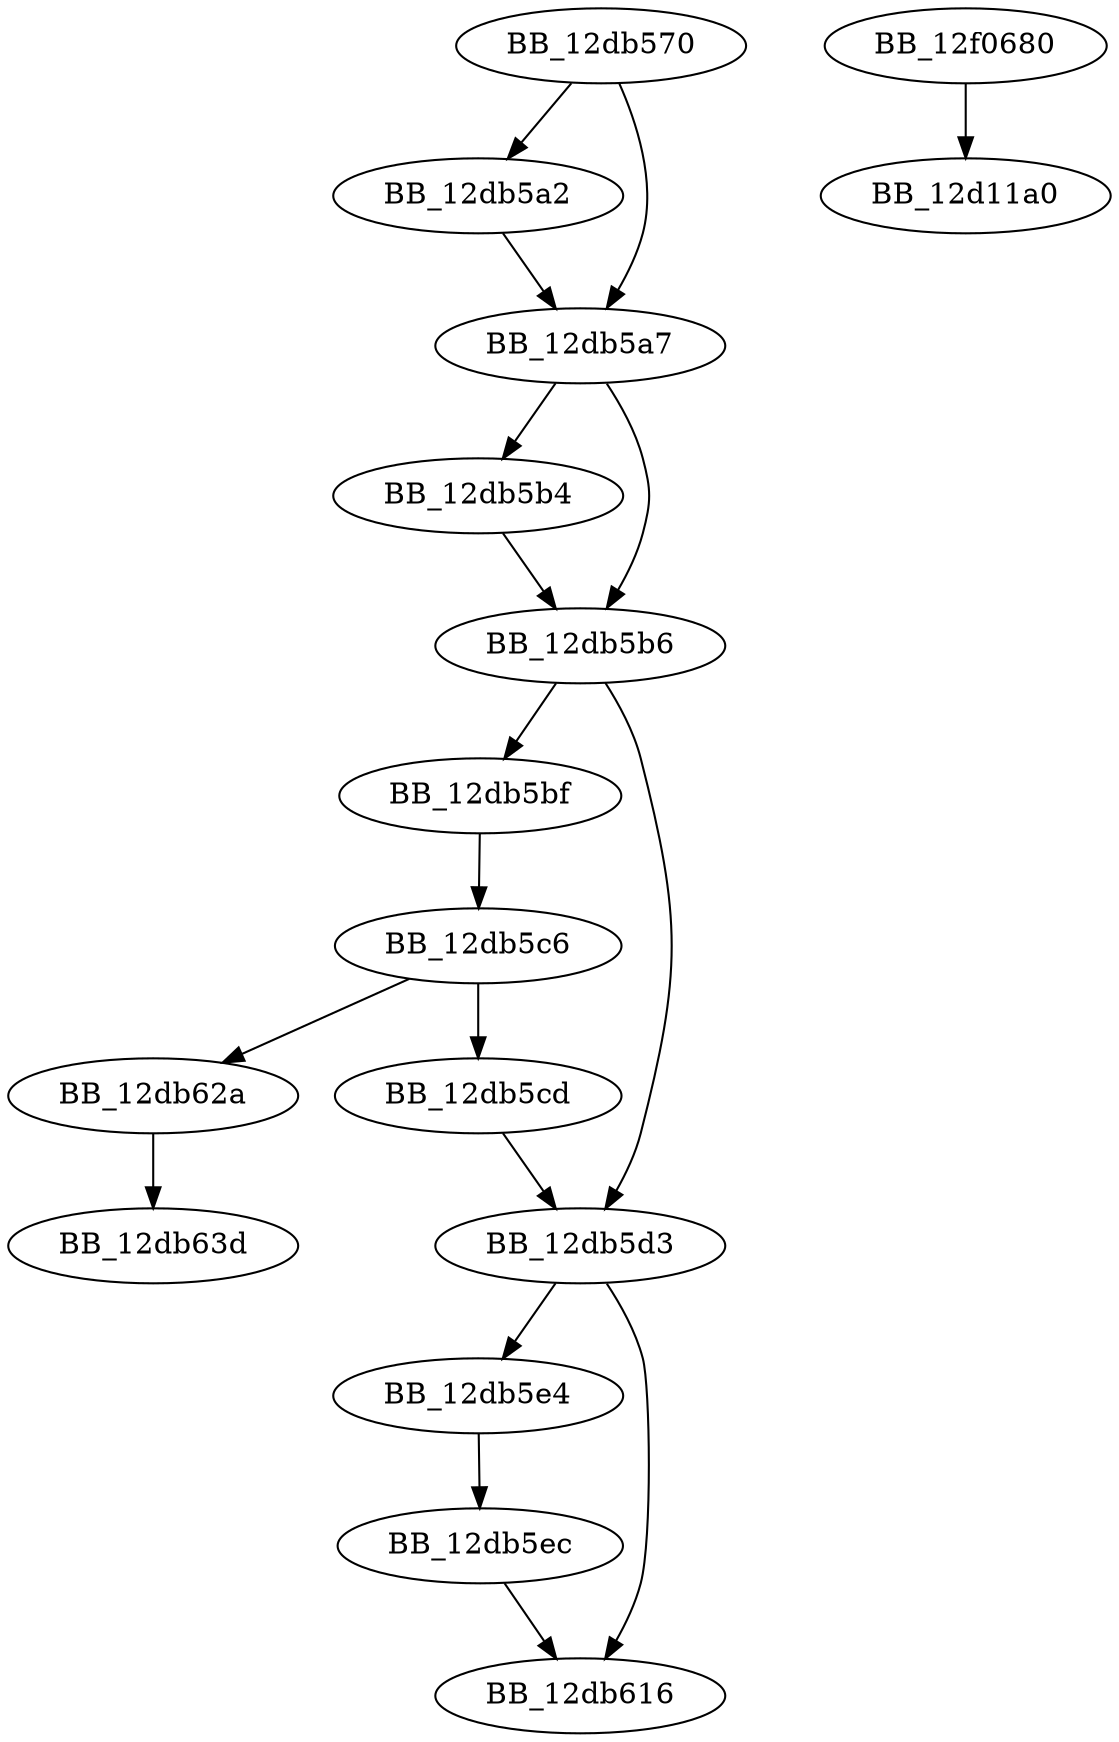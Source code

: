 DiGraph sub_12DB570{
BB_12db570->BB_12db5a2
BB_12db570->BB_12db5a7
BB_12db5a2->BB_12db5a7
BB_12db5a7->BB_12db5b4
BB_12db5a7->BB_12db5b6
BB_12db5b4->BB_12db5b6
BB_12db5b6->BB_12db5bf
BB_12db5b6->BB_12db5d3
BB_12db5bf->BB_12db5c6
BB_12db5c6->BB_12db5cd
BB_12db5c6->BB_12db62a
BB_12db5cd->BB_12db5d3
BB_12db5d3->BB_12db5e4
BB_12db5d3->BB_12db616
BB_12db5e4->BB_12db5ec
BB_12db5ec->BB_12db616
BB_12db62a->BB_12db63d
BB_12f0680->BB_12d11a0
}
